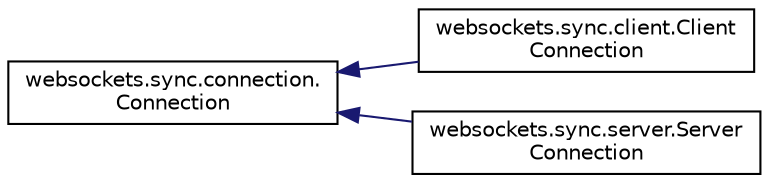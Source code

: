 digraph "Graphical Class Hierarchy"
{
 // LATEX_PDF_SIZE
  edge [fontname="Helvetica",fontsize="10",labelfontname="Helvetica",labelfontsize="10"];
  node [fontname="Helvetica",fontsize="10",shape=record];
  rankdir="LR";
  Node0 [label="websockets.sync.connection.\lConnection",height=0.2,width=0.4,color="black", fillcolor="white", style="filled",URL="$classwebsockets_1_1sync_1_1connection_1_1Connection.html",tooltip=" "];
  Node0 -> Node1 [dir="back",color="midnightblue",fontsize="10",style="solid",fontname="Helvetica"];
  Node1 [label="websockets.sync.client.Client\lConnection",height=0.2,width=0.4,color="black", fillcolor="white", style="filled",URL="$classwebsockets_1_1sync_1_1client_1_1ClientConnection.html",tooltip=" "];
  Node0 -> Node2 [dir="back",color="midnightblue",fontsize="10",style="solid",fontname="Helvetica"];
  Node2 [label="websockets.sync.server.Server\lConnection",height=0.2,width=0.4,color="black", fillcolor="white", style="filled",URL="$classwebsockets_1_1sync_1_1server_1_1ServerConnection.html",tooltip=" "];
}
